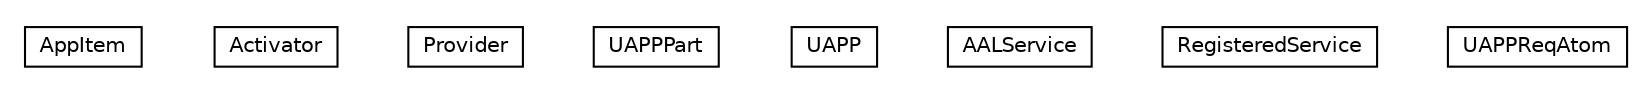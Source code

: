 #!/usr/local/bin/dot
#
# Class diagram 
# Generated by UMLGraph version 5.1 (http://www.umlgraph.org/)
#

digraph G {
	edge [fontname="Helvetica",fontsize=10,labelfontname="Helvetica",labelfontsize=10];
	node [fontname="Helvetica",fontsize=10,shape=plaintext];
	nodesep=0.25;
	ranksep=0.5;
	// org.universAAL.ucc.model.AppItem
	c1330882 [label=<<table title="org.universAAL.ucc.model.AppItem" border="0" cellborder="1" cellspacing="0" cellpadding="2" port="p" href="./AppItem.html">
		<tr><td><table border="0" cellspacing="0" cellpadding="1">
<tr><td align="center" balign="center"> AppItem </td></tr>
		</table></td></tr>
		</table>>, fontname="Helvetica", fontcolor="black", fontsize=10.0];
	// org.universAAL.ucc.model.Activator
	c1330883 [label=<<table title="org.universAAL.ucc.model.Activator" border="0" cellborder="1" cellspacing="0" cellpadding="2" port="p" href="./Activator.html">
		<tr><td><table border="0" cellspacing="0" cellpadding="1">
<tr><td align="center" balign="center"> Activator </td></tr>
		</table></td></tr>
		</table>>, fontname="Helvetica", fontcolor="black", fontsize=10.0];
	// org.universAAL.ucc.model.Provider
	c1330884 [label=<<table title="org.universAAL.ucc.model.Provider" border="0" cellborder="1" cellspacing="0" cellpadding="2" port="p" href="./Provider.html">
		<tr><td><table border="0" cellspacing="0" cellpadding="1">
<tr><td align="center" balign="center"> Provider </td></tr>
		</table></td></tr>
		</table>>, fontname="Helvetica", fontcolor="black", fontsize=10.0];
	// org.universAAL.ucc.model.UAPPPart
	c1330885 [label=<<table title="org.universAAL.ucc.model.UAPPPart" border="0" cellborder="1" cellspacing="0" cellpadding="2" port="p" href="./UAPPPart.html">
		<tr><td><table border="0" cellspacing="0" cellpadding="1">
<tr><td align="center" balign="center"> UAPPPart </td></tr>
		</table></td></tr>
		</table>>, fontname="Helvetica", fontcolor="black", fontsize=10.0];
	// org.universAAL.ucc.model.UAPP
	c1330886 [label=<<table title="org.universAAL.ucc.model.UAPP" border="0" cellborder="1" cellspacing="0" cellpadding="2" port="p" href="./UAPP.html">
		<tr><td><table border="0" cellspacing="0" cellpadding="1">
<tr><td align="center" balign="center"> UAPP </td></tr>
		</table></td></tr>
		</table>>, fontname="Helvetica", fontcolor="black", fontsize=10.0];
	// org.universAAL.ucc.model.AALService
	c1330887 [label=<<table title="org.universAAL.ucc.model.AALService" border="0" cellborder="1" cellspacing="0" cellpadding="2" port="p" href="./AALService.html">
		<tr><td><table border="0" cellspacing="0" cellpadding="1">
<tr><td align="center" balign="center"> AALService </td></tr>
		</table></td></tr>
		</table>>, fontname="Helvetica", fontcolor="black", fontsize=10.0];
	// org.universAAL.ucc.model.RegisteredService
	c1330888 [label=<<table title="org.universAAL.ucc.model.RegisteredService" border="0" cellborder="1" cellspacing="0" cellpadding="2" port="p" href="./RegisteredService.html">
		<tr><td><table border="0" cellspacing="0" cellpadding="1">
<tr><td align="center" balign="center"> RegisteredService </td></tr>
		</table></td></tr>
		</table>>, fontname="Helvetica", fontcolor="black", fontsize=10.0];
	// org.universAAL.ucc.model.UAPPReqAtom
	c1330889 [label=<<table title="org.universAAL.ucc.model.UAPPReqAtom" border="0" cellborder="1" cellspacing="0" cellpadding="2" port="p" href="./UAPPReqAtom.html">
		<tr><td><table border="0" cellspacing="0" cellpadding="1">
<tr><td align="center" balign="center"> UAPPReqAtom </td></tr>
		</table></td></tr>
		</table>>, fontname="Helvetica", fontcolor="black", fontsize=10.0];
}

